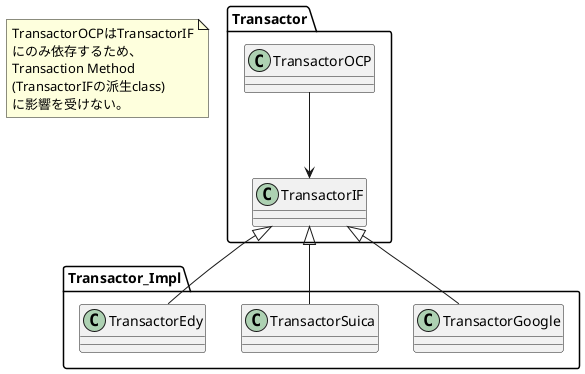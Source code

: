 @startuml

package Transactor {
    class TransactorOCP 
    class TransactorIF
}

package Transactor_Impl {
    class TransactorGoogle
    class TransactorSuica
    class TransactorEdy
}

TransactorIF <|-- TransactorGoogle
TransactorIF <|-- TransactorSuica
TransactorIF <|-- TransactorEdy

TransactorOCP --> TransactorIF

note as N
TransactorOCPはTransactorIF
にのみ依存するため、
Transaction Method
(TransactorIFの派生class)
に影響を受けない。
end note

@enduml


